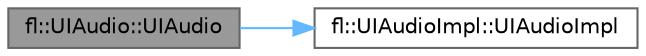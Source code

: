 digraph "fl::UIAudio::UIAudio"
{
 // INTERACTIVE_SVG=YES
 // LATEX_PDF_SIZE
  bgcolor="transparent";
  edge [fontname=Helvetica,fontsize=10,labelfontname=Helvetica,labelfontsize=10];
  node [fontname=Helvetica,fontsize=10,shape=box,height=0.2,width=0.4];
  rankdir="LR";
  Node1 [id="Node000001",label="fl::UIAudio::UIAudio",height=0.2,width=0.4,color="gray40", fillcolor="grey60", style="filled", fontcolor="black",tooltip=" "];
  Node1 -> Node2 [id="edge1_Node000001_Node000002",color="steelblue1",style="solid",tooltip=" "];
  Node2 [id="Node000002",label="fl::UIAudioImpl::UIAudioImpl",height=0.2,width=0.4,color="grey40", fillcolor="white", style="filled",URL="$d7/d2f/classfl_1_1_u_i_audio_impl_a4271a210033e4c6cd0486ccb45122b23.html#a4271a210033e4c6cd0486ccb45122b23",tooltip=" "];
}
